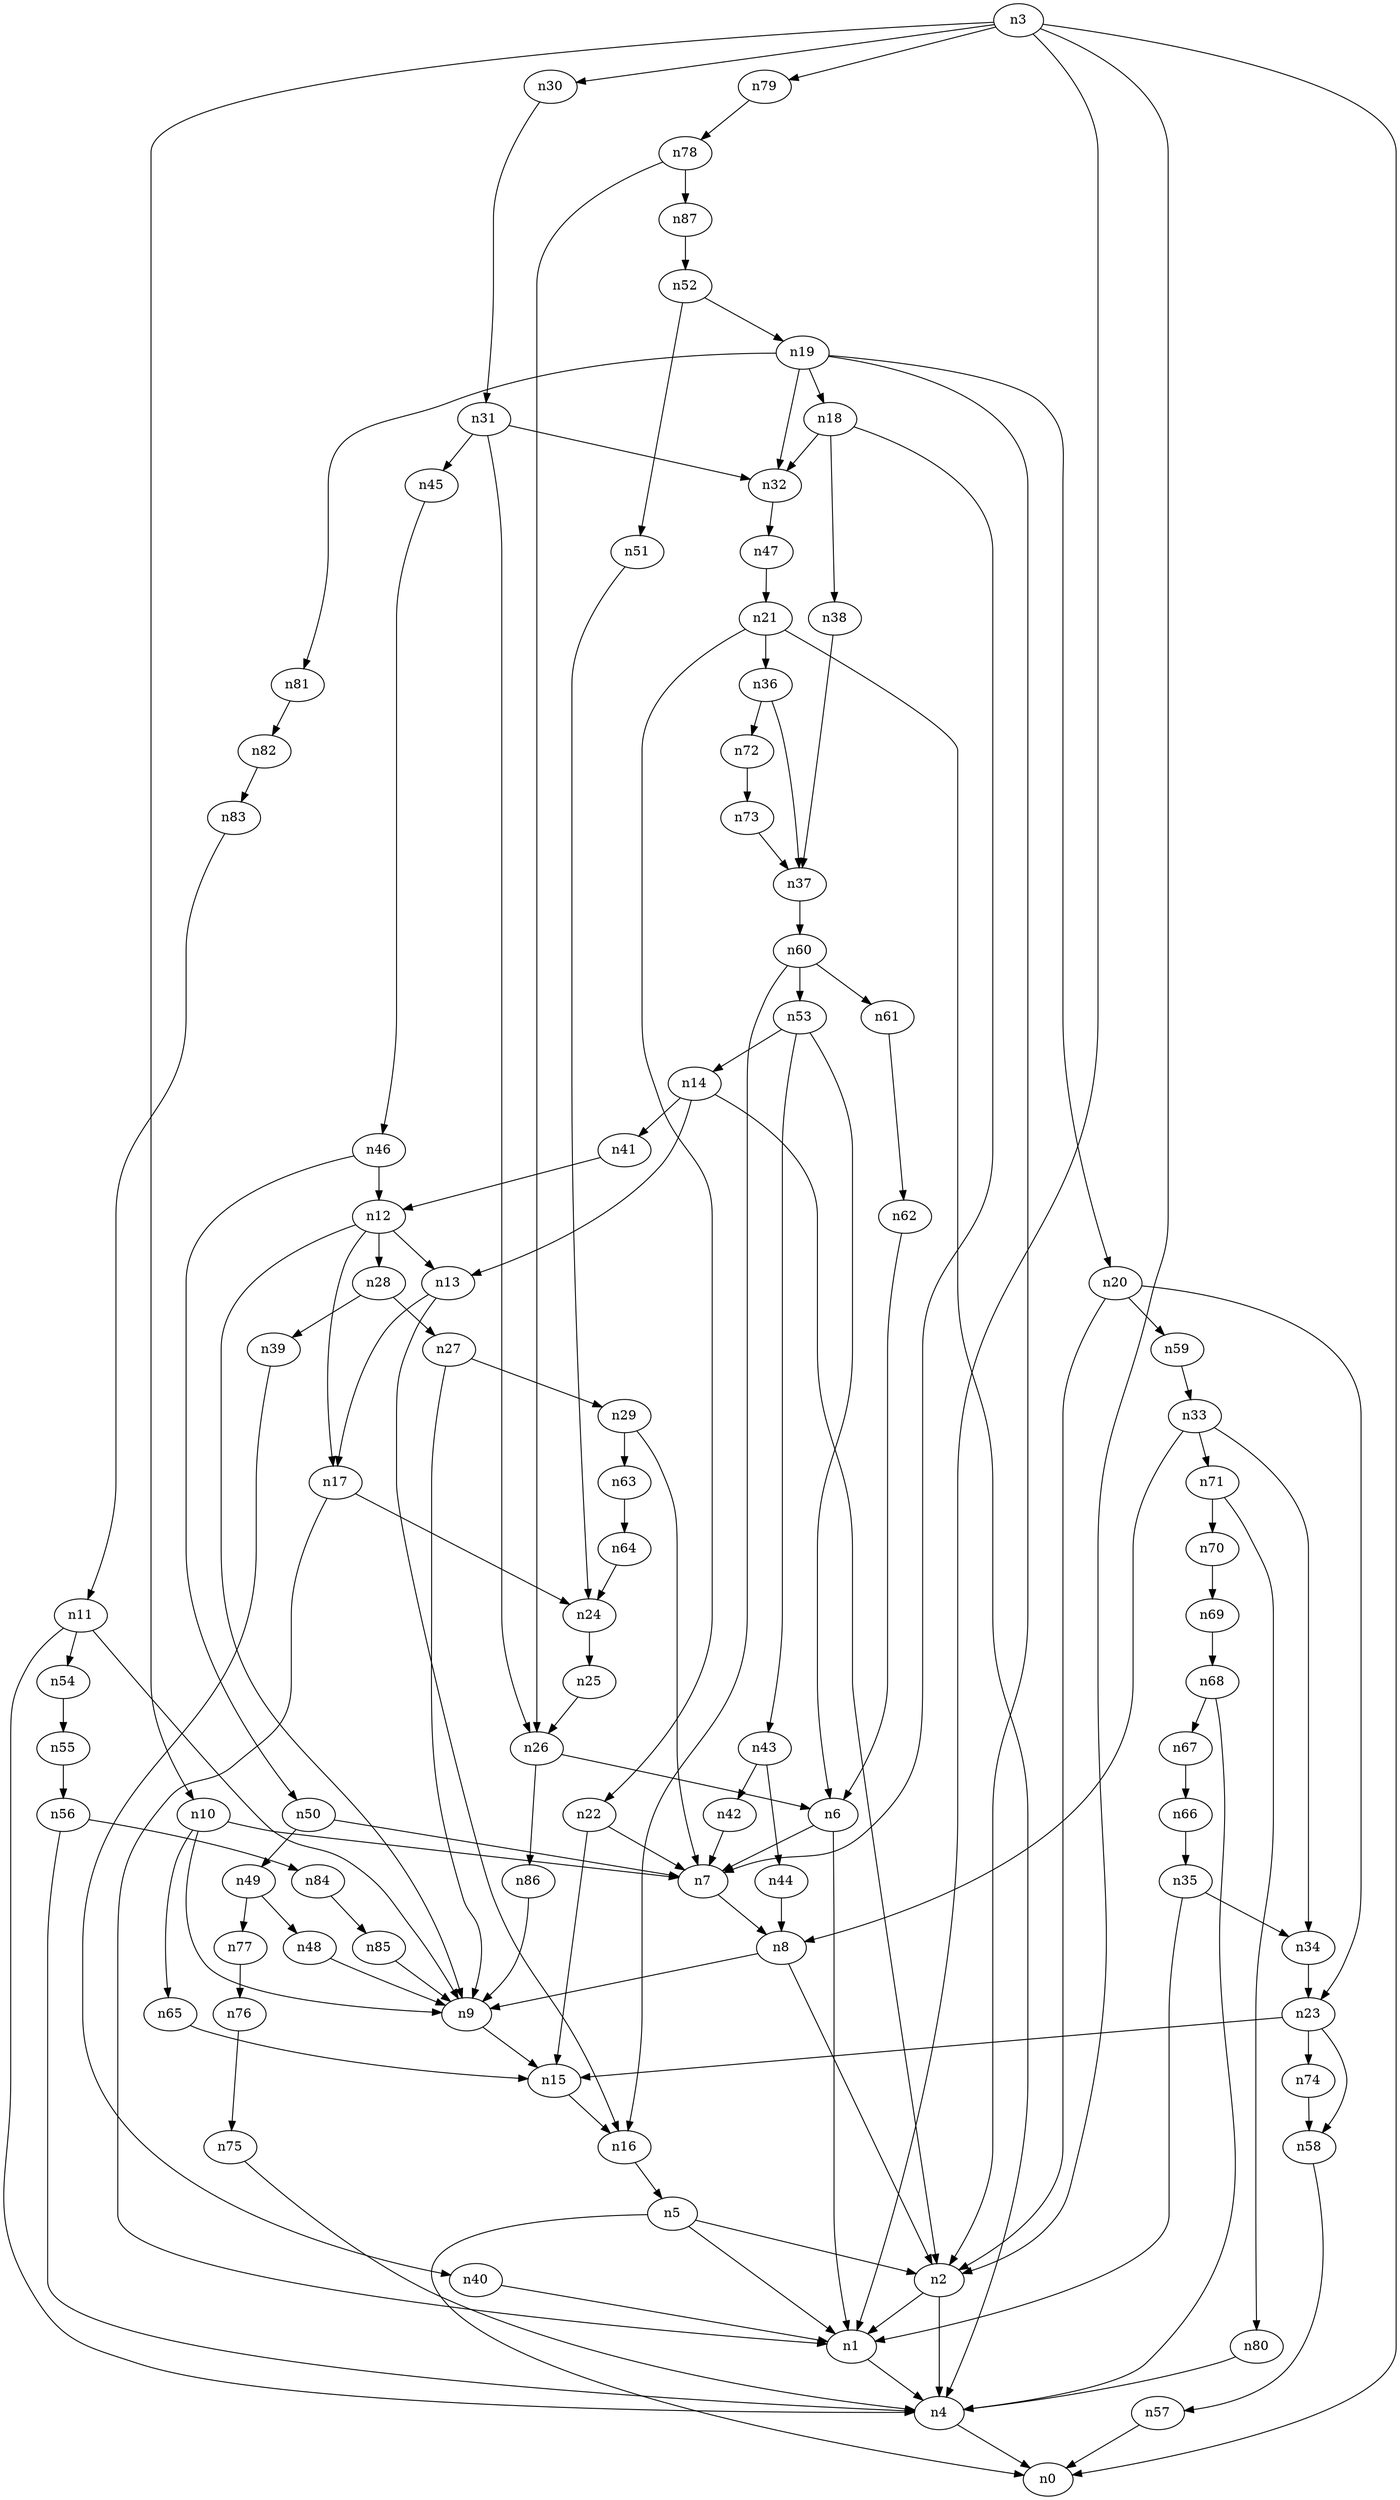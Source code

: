 digraph G {
	n1 -> n4	 [_graphml_id=e4];
	n2 -> n1	 [_graphml_id=e131];
	n2 -> n4	 [_graphml_id=e7];
	n3 -> n0	 [_graphml_id=e0];
	n3 -> n1	 [_graphml_id=e3];
	n3 -> n2	 [_graphml_id=e6];
	n3 -> n10	 [_graphml_id=e18];
	n3 -> n30	 [_graphml_id=e48];
	n3 -> n79	 [_graphml_id=e128];
	n4 -> n0	 [_graphml_id=e1];
	n5 -> n0	 [_graphml_id=e2];
	n5 -> n1	 [_graphml_id=e5];
	n5 -> n2	 [_graphml_id=e8];
	n6 -> n1	 [_graphml_id=e9];
	n6 -> n7	 [_graphml_id=e10];
	n7 -> n8	 [_graphml_id=e11];
	n8 -> n2	 [_graphml_id=e12];
	n8 -> n9	 [_graphml_id=e13];
	n9 -> n15	 [_graphml_id=e23];
	n10 -> n7	 [_graphml_id=e15];
	n10 -> n9	 [_graphml_id=e14];
	n10 -> n65	 [_graphml_id=e105];
	n11 -> n4	 [_graphml_id=e17];
	n11 -> n9	 [_graphml_id=e16];
	n11 -> n54	 [_graphml_id=e88];
	n12 -> n9	 [_graphml_id=e19];
	n12 -> n13	 [_graphml_id=e20];
	n12 -> n17	 [_graphml_id=e47];
	n12 -> n28	 [_graphml_id=e44];
	n13 -> n16	 [_graphml_id=e25];
	n13 -> n17	 [_graphml_id=e26];
	n14 -> n2	 [_graphml_id=e22];
	n14 -> n13	 [_graphml_id=e21];
	n14 -> n41	 [_graphml_id=e66];
	n15 -> n16	 [_graphml_id=e24];
	n16 -> n5	 [_graphml_id=e28];
	n17 -> n1	 [_graphml_id=e27];
	n17 -> n24	 [_graphml_id=e38];
	n18 -> n7	 [_graphml_id=e29];
	n18 -> n32	 [_graphml_id=e51];
	n18 -> n38	 [_graphml_id=e61];
	n19 -> n2	 [_graphml_id=e77];
	n19 -> n18	 [_graphml_id=e30];
	n19 -> n20	 [_graphml_id=e31];
	n19 -> n32	 [_graphml_id=e67];
	n19 -> n81	 [_graphml_id=e132];
	n20 -> n2	 [_graphml_id=e32];
	n20 -> n23	 [_graphml_id=e37];
	n20 -> n59	 [_graphml_id=e95];
	n21 -> n4	 [_graphml_id=e33];
	n21 -> n22	 [_graphml_id=e34];
	n21 -> n36	 [_graphml_id=e58];
	n22 -> n7	 [_graphml_id=e57];
	n22 -> n15	 [_graphml_id=e35];
	n23 -> n15	 [_graphml_id=e36];
	n23 -> n58	 [_graphml_id=e94];
	n23 -> n74	 [_graphml_id=e119];
	n24 -> n25	 [_graphml_id=e39];
	n25 -> n26	 [_graphml_id=e40];
	n26 -> n6	 [_graphml_id=e41];
	n26 -> n86	 [_graphml_id=e140];
	n27 -> n9	 [_graphml_id=e42];
	n27 -> n29	 [_graphml_id=e45];
	n28 -> n27	 [_graphml_id=e43];
	n28 -> n39	 [_graphml_id=e62];
	n29 -> n7	 [_graphml_id=e46];
	n29 -> n63	 [_graphml_id=e102];
	n30 -> n31	 [_graphml_id=e49];
	n31 -> n26	 [_graphml_id=e97];
	n31 -> n32	 [_graphml_id=e50];
	n31 -> n45	 [_graphml_id=e72];
	n32 -> n47	 [_graphml_id=e75];
	n33 -> n8	 [_graphml_id=e52];
	n33 -> n34	 [_graphml_id=e53];
	n33 -> n71	 [_graphml_id=e115];
	n34 -> n23	 [_graphml_id=e54];
	n35 -> n1	 [_graphml_id=e55];
	n35 -> n34	 [_graphml_id=e56];
	n36 -> n37	 [_graphml_id=e59];
	n36 -> n72	 [_graphml_id=e116];
	n37 -> n60	 [_graphml_id=e107];
	n38 -> n37	 [_graphml_id=e60];
	n39 -> n40	 [_graphml_id=e63];
	n40 -> n1	 [_graphml_id=e64];
	n41 -> n12	 [_graphml_id=e65];
	n42 -> n7	 [_graphml_id=e68];
	n43 -> n42	 [_graphml_id=e69];
	n43 -> n44	 [_graphml_id=e70];
	n44 -> n8	 [_graphml_id=e71];
	n45 -> n46	 [_graphml_id=e73];
	n46 -> n12	 [_graphml_id=e74];
	n46 -> n50	 [_graphml_id=e81];
	n47 -> n21	 [_graphml_id=e76];
	n48 -> n9	 [_graphml_id=e78];
	n49 -> n48	 [_graphml_id=e79];
	n49 -> n77	 [_graphml_id=e125];
	n50 -> n7	 [_graphml_id=e87];
	n50 -> n49	 [_graphml_id=e80];
	n51 -> n24	 [_graphml_id=e82];
	n52 -> n19	 [_graphml_id=e84];
	n52 -> n51	 [_graphml_id=e83];
	n53 -> n6	 [_graphml_id=e121];
	n53 -> n14	 [_graphml_id=e85];
	n53 -> n43	 [_graphml_id=e86];
	n54 -> n55	 [_graphml_id=e89];
	n55 -> n56	 [_graphml_id=e90];
	n56 -> n4	 [_graphml_id=e91];
	n56 -> n84	 [_graphml_id=e136];
	n57 -> n0	 [_graphml_id=e92];
	n58 -> n57	 [_graphml_id=e93];
	n59 -> n33	 [_graphml_id=e96];
	n60 -> n16	 [_graphml_id=e141];
	n60 -> n53	 [_graphml_id=e98];
	n60 -> n61	 [_graphml_id=e99];
	n61 -> n62	 [_graphml_id=e100];
	n62 -> n6	 [_graphml_id=e101];
	n63 -> n64	 [_graphml_id=e103];
	n64 -> n24	 [_graphml_id=e104];
	n65 -> n15	 [_graphml_id=e106];
	n66 -> n35	 [_graphml_id=e108];
	n67 -> n66	 [_graphml_id=e109];
	n68 -> n4	 [_graphml_id=e111];
	n68 -> n67	 [_graphml_id=e110];
	n69 -> n68	 [_graphml_id=e112];
	n70 -> n69	 [_graphml_id=e113];
	n71 -> n70	 [_graphml_id=e114];
	n71 -> n80	 [_graphml_id=e129];
	n72 -> n73	 [_graphml_id=e117];
	n73 -> n37	 [_graphml_id=e118];
	n74 -> n58	 [_graphml_id=e120];
	n75 -> n4	 [_graphml_id=e122];
	n76 -> n75	 [_graphml_id=e123];
	n77 -> n76	 [_graphml_id=e124];
	n78 -> n26	 [_graphml_id=e126];
	n78 -> n87	 [_graphml_id=e142];
	n79 -> n78	 [_graphml_id=e127];
	n80 -> n4	 [_graphml_id=e130];
	n81 -> n82	 [_graphml_id=e133];
	n82 -> n83	 [_graphml_id=e134];
	n83 -> n11	 [_graphml_id=e135];
	n84 -> n85	 [_graphml_id=e137];
	n85 -> n9	 [_graphml_id=e138];
	n86 -> n9	 [_graphml_id=e139];
	n87 -> n52	 [_graphml_id=e143];
}
